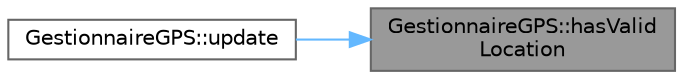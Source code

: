 digraph "GestionnaireGPS::hasValidLocation"
{
 // INTERACTIVE_SVG=YES
 // LATEX_PDF_SIZE
  bgcolor="transparent";
  edge [fontname=Helvetica,fontsize=10,labelfontname=Helvetica,labelfontsize=10];
  node [fontname=Helvetica,fontsize=10,shape=box,height=0.2,width=0.4];
  rankdir="RL";
  Node1 [id="Node000001",label="GestionnaireGPS::hasValid\lLocation",height=0.2,width=0.4,color="gray40", fillcolor="grey60", style="filled", fontcolor="black",tooltip="Permet de savoir si la position donnée par le GPS est fiable."];
  Node1 -> Node2 [id="edge1_Node000001_Node000002",dir="back",color="steelblue1",style="solid",tooltip=" "];
  Node2 [id="Node000002",label="GestionnaireGPS::update",height=0.2,width=0.4,color="grey40", fillcolor="white", style="filled",URL="$d6/de7/class_gestionnaire_g_p_s.html#a077e525f35ac047f5df6295c2ba43d37",tooltip="Écoute et déchiffre les données venant du GPS."];
}
